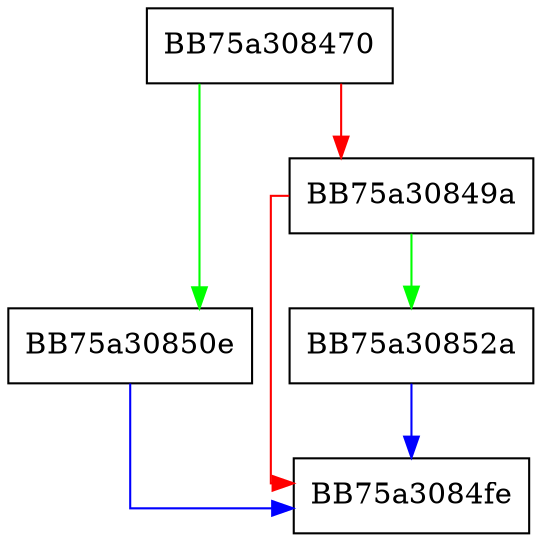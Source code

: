 digraph load_XMM_Wx {
  node [shape="box"];
  graph [splines=ortho];
  BB75a308470 -> BB75a30850e [color="green"];
  BB75a308470 -> BB75a30849a [color="red"];
  BB75a30849a -> BB75a30852a [color="green"];
  BB75a30849a -> BB75a3084fe [color="red"];
  BB75a30850e -> BB75a3084fe [color="blue"];
  BB75a30852a -> BB75a3084fe [color="blue"];
}